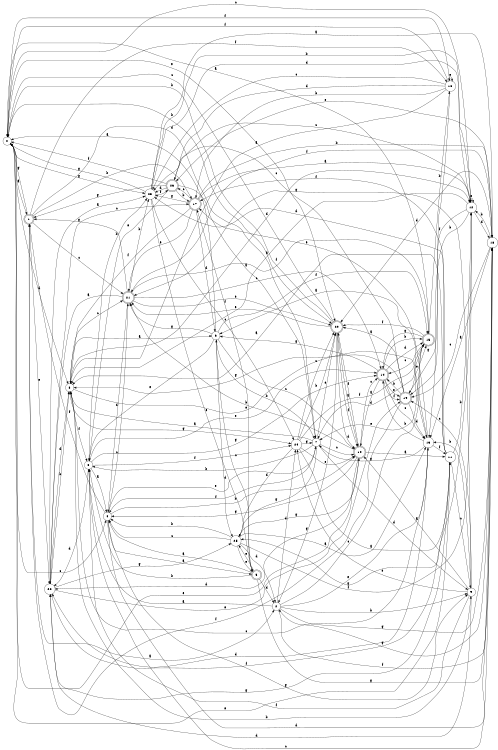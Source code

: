 digraph n22_8 {
__start0 [label="" shape="none"];

rankdir=LR;
size="8,5";

s0 [style="filled", color="black", fillcolor="white" shape="circle", label="0"];
s1 [style="rounded,filled", color="black", fillcolor="white" shape="doublecircle", label="1"];
s2 [style="filled", color="black", fillcolor="white" shape="circle", label="2"];
s3 [style="filled", color="black", fillcolor="white" shape="circle", label="3"];
s4 [style="filled", color="black", fillcolor="white" shape="circle", label="4"];
s5 [style="rounded,filled", color="black", fillcolor="white" shape="doublecircle", label="5"];
s6 [style="filled", color="black", fillcolor="white" shape="circle", label="6"];
s7 [style="filled", color="black", fillcolor="white" shape="circle", label="7"];
s8 [style="filled", color="black", fillcolor="white" shape="circle", label="8"];
s9 [style="filled", color="black", fillcolor="white" shape="circle", label="9"];
s10 [style="rounded,filled", color="black", fillcolor="white" shape="doublecircle", label="10"];
s11 [style="filled", color="black", fillcolor="white" shape="circle", label="11"];
s12 [style="filled", color="black", fillcolor="white" shape="circle", label="12"];
s13 [style="filled", color="black", fillcolor="white" shape="circle", label="13"];
s14 [style="rounded,filled", color="black", fillcolor="white" shape="doublecircle", label="14"];
s15 [style="rounded,filled", color="black", fillcolor="white" shape="doublecircle", label="15"];
s16 [style="filled", color="black", fillcolor="white" shape="circle", label="16"];
s17 [style="rounded,filled", color="black", fillcolor="white" shape="doublecircle", label="17"];
s18 [style="filled", color="black", fillcolor="white" shape="circle", label="18"];
s19 [style="rounded,filled", color="black", fillcolor="white" shape="doublecircle", label="19"];
s20 [style="rounded,filled", color="black", fillcolor="white" shape="doublecircle", label="20"];
s21 [style="rounded,filled", color="black", fillcolor="white" shape="doublecircle", label="21"];
s22 [style="filled", color="black", fillcolor="white" shape="circle", label="22"];
s23 [style="filled", color="black", fillcolor="white" shape="circle", label="23"];
s24 [style="filled", color="black", fillcolor="white" shape="circle", label="24"];
s25 [style="filled", color="black", fillcolor="white" shape="circle", label="25"];
s26 [style="rounded,filled", color="black", fillcolor="white" shape="doublecircle", label="26"];
s0 -> s1 [label="a"];
s0 -> s20 [label="b"];
s0 -> s4 [label="c"];
s0 -> s8 [label="d"];
s0 -> s20 [label="e"];
s0 -> s16 [label="f"];
s0 -> s23 [label="g"];
s1 -> s2 [label="a"];
s1 -> s17 [label="b"];
s1 -> s21 [label="c"];
s1 -> s7 [label="d"];
s1 -> s22 [label="e"];
s1 -> s16 [label="f"];
s1 -> s0 [label="g"];
s2 -> s3 [label="a"];
s2 -> s9 [label="b"];
s2 -> s15 [label="c"];
s2 -> s24 [label="d"];
s2 -> s13 [label="e"];
s2 -> s18 [label="f"];
s2 -> s18 [label="g"];
s3 -> s4 [label="a"];
s3 -> s23 [label="b"];
s3 -> s18 [label="c"];
s3 -> s22 [label="d"];
s3 -> s14 [label="e"];
s3 -> s24 [label="f"];
s3 -> s14 [label="g"];
s4 -> s5 [label="a"];
s4 -> s10 [label="b"];
s4 -> s21 [label="c"];
s4 -> s18 [label="d"];
s4 -> s7 [label="e"];
s4 -> s1 [label="f"];
s4 -> s9 [label="g"];
s5 -> s4 [label="a"];
s5 -> s3 [label="b"];
s5 -> s6 [label="c"];
s5 -> s2 [label="d"];
s5 -> s25 [label="e"];
s5 -> s17 [label="f"];
s5 -> s18 [label="g"];
s6 -> s0 [label="a"];
s6 -> s7 [label="b"];
s6 -> s10 [label="c"];
s6 -> s25 [label="d"];
s6 -> s3 [label="e"];
s6 -> s15 [label="f"];
s6 -> s21 [label="g"];
s7 -> s8 [label="a"];
s7 -> s3 [label="b"];
s7 -> s10 [label="c"];
s7 -> s9 [label="d"];
s7 -> s20 [label="e"];
s7 -> s4 [label="f"];
s7 -> s25 [label="g"];
s8 -> s6 [label="a"];
s8 -> s9 [label="b"];
s8 -> s21 [label="c"];
s8 -> s12 [label="d"];
s8 -> s13 [label="e"];
s8 -> s3 [label="f"];
s8 -> s24 [label="g"];
s9 -> s10 [label="a"];
s9 -> s13 [label="b"];
s9 -> s19 [label="c"];
s9 -> s22 [label="d"];
s9 -> s24 [label="e"];
s9 -> s3 [label="f"];
s9 -> s21 [label="g"];
s10 -> s11 [label="a"];
s10 -> s21 [label="b"];
s10 -> s14 [label="c"];
s10 -> s22 [label="d"];
s10 -> s0 [label="e"];
s10 -> s20 [label="f"];
s10 -> s4 [label="g"];
s11 -> s8 [label="a"];
s11 -> s12 [label="b"];
s11 -> s9 [label="c"];
s11 -> s23 [label="d"];
s11 -> s0 [label="e"];
s11 -> s17 [label="f"];
s11 -> s22 [label="g"];
s12 -> s8 [label="a"];
s12 -> s13 [label="b"];
s12 -> s0 [label="c"];
s12 -> s18 [label="d"];
s12 -> s12 [label="e"];
s12 -> s19 [label="f"];
s12 -> s25 [label="g"];
s13 -> s6 [label="a"];
s13 -> s14 [label="b"];
s13 -> s8 [label="c"];
s13 -> s22 [label="d"];
s13 -> s17 [label="e"];
s13 -> s11 [label="f"];
s13 -> s7 [label="g"];
s14 -> s10 [label="a"];
s14 -> s15 [label="b"];
s14 -> s13 [label="c"];
s14 -> s15 [label="d"];
s14 -> s19 [label="e"];
s14 -> s19 [label="f"];
s14 -> s6 [label="g"];
s15 -> s0 [label="a"];
s15 -> s16 [label="b"];
s15 -> s14 [label="c"];
s15 -> s7 [label="d"];
s15 -> s7 [label="e"];
s15 -> s20 [label="f"];
s15 -> s14 [label="g"];
s16 -> s8 [label="a"];
s16 -> s17 [label="b"];
s16 -> s23 [label="c"];
s16 -> s26 [label="d"];
s16 -> s16 [label="e"];
s16 -> s0 [label="f"];
s16 -> s19 [label="g"];
s17 -> s12 [label="a"];
s17 -> s18 [label="b"];
s17 -> s26 [label="c"];
s17 -> s6 [label="d"];
s17 -> s21 [label="e"];
s17 -> s8 [label="f"];
s17 -> s23 [label="g"];
s18 -> s13 [label="a"];
s18 -> s12 [label="b"];
s18 -> s19 [label="c"];
s18 -> s20 [label="d"];
s18 -> s26 [label="e"];
s18 -> s21 [label="f"];
s18 -> s2 [label="g"];
s19 -> s20 [label="a"];
s19 -> s14 [label="b"];
s19 -> s23 [label="c"];
s19 -> s13 [label="d"];
s19 -> s15 [label="e"];
s19 -> s1 [label="f"];
s19 -> s8 [label="g"];
s20 -> s10 [label="a"];
s20 -> s0 [label="b"];
s20 -> s0 [label="c"];
s20 -> s10 [label="d"];
s20 -> s21 [label="e"];
s20 -> s10 [label="f"];
s20 -> s2 [label="g"];
s21 -> s22 [label="a"];
s21 -> s23 [label="b"];
s21 -> s14 [label="c"];
s21 -> s4 [label="d"];
s21 -> s20 [label="e"];
s21 -> s15 [label="f"];
s21 -> s1 [label="g"];
s22 -> s23 [label="a"];
s22 -> s8 [label="b"];
s22 -> s17 [label="c"];
s22 -> s8 [label="d"];
s22 -> s19 [label="e"];
s22 -> s11 [label="f"];
s22 -> s25 [label="g"];
s23 -> s18 [label="a"];
s23 -> s12 [label="b"];
s23 -> s24 [label="c"];
s23 -> s12 [label="d"];
s23 -> s5 [label="e"];
s23 -> s26 [label="f"];
s23 -> s0 [label="g"];
s24 -> s11 [label="a"];
s24 -> s20 [label="b"];
s24 -> s20 [label="c"];
s24 -> s25 [label="d"];
s24 -> s10 [label="e"];
s24 -> s15 [label="f"];
s24 -> s7 [label="g"];
s25 -> s13 [label="a"];
s25 -> s4 [label="b"];
s25 -> s4 [label="c"];
s25 -> s2 [label="d"];
s25 -> s5 [label="e"];
s25 -> s12 [label="f"];
s25 -> s10 [label="g"];
s26 -> s7 [label="a"];
s26 -> s17 [label="b"];
s26 -> s12 [label="c"];
s26 -> s23 [label="d"];
s26 -> s3 [label="e"];
s26 -> s0 [label="f"];
s26 -> s1 [label="g"];

}
